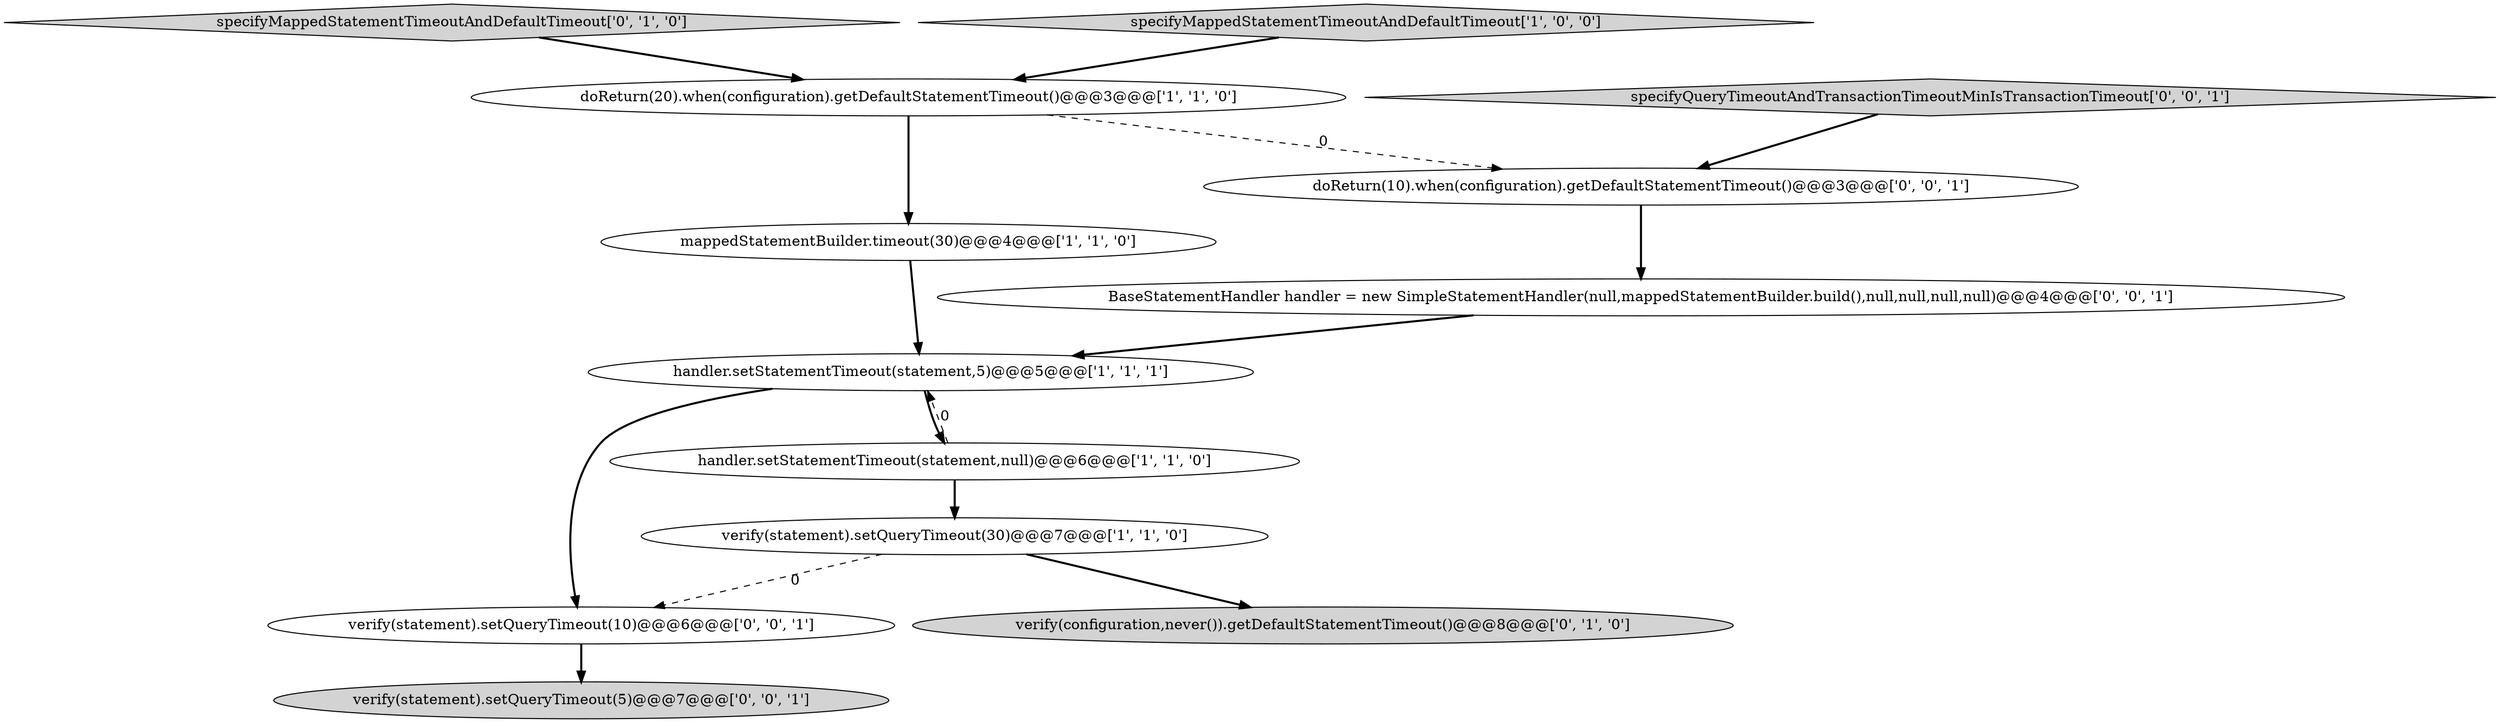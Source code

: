digraph {
7 [style = filled, label = "specifyMappedStatementTimeoutAndDefaultTimeout['0', '1', '0']", fillcolor = lightgray, shape = diamond image = "AAA0AAABBB2BBB"];
2 [style = filled, label = "doReturn(20).when(configuration).getDefaultStatementTimeout()@@@3@@@['1', '1', '0']", fillcolor = white, shape = ellipse image = "AAA0AAABBB1BBB"];
5 [style = filled, label = "mappedStatementBuilder.timeout(30)@@@4@@@['1', '1', '0']", fillcolor = white, shape = ellipse image = "AAA0AAABBB1BBB"];
10 [style = filled, label = "BaseStatementHandler handler = new SimpleStatementHandler(null,mappedStatementBuilder.build(),null,null,null,null)@@@4@@@['0', '0', '1']", fillcolor = white, shape = ellipse image = "AAA0AAABBB3BBB"];
11 [style = filled, label = "verify(statement).setQueryTimeout(10)@@@6@@@['0', '0', '1']", fillcolor = white, shape = ellipse image = "AAA0AAABBB3BBB"];
6 [style = filled, label = "verify(configuration,never()).getDefaultStatementTimeout()@@@8@@@['0', '1', '0']", fillcolor = lightgray, shape = ellipse image = "AAA1AAABBB2BBB"];
3 [style = filled, label = "handler.setStatementTimeout(statement,5)@@@5@@@['1', '1', '1']", fillcolor = white, shape = ellipse image = "AAA0AAABBB1BBB"];
9 [style = filled, label = "doReturn(10).when(configuration).getDefaultStatementTimeout()@@@3@@@['0', '0', '1']", fillcolor = white, shape = ellipse image = "AAA0AAABBB3BBB"];
12 [style = filled, label = "verify(statement).setQueryTimeout(5)@@@7@@@['0', '0', '1']", fillcolor = lightgray, shape = ellipse image = "AAA0AAABBB3BBB"];
0 [style = filled, label = "handler.setStatementTimeout(statement,null)@@@6@@@['1', '1', '0']", fillcolor = white, shape = ellipse image = "AAA0AAABBB1BBB"];
8 [style = filled, label = "specifyQueryTimeoutAndTransactionTimeoutMinIsTransactionTimeout['0', '0', '1']", fillcolor = lightgray, shape = diamond image = "AAA0AAABBB3BBB"];
4 [style = filled, label = "specifyMappedStatementTimeoutAndDefaultTimeout['1', '0', '0']", fillcolor = lightgray, shape = diamond image = "AAA0AAABBB1BBB"];
1 [style = filled, label = "verify(statement).setQueryTimeout(30)@@@7@@@['1', '1', '0']", fillcolor = white, shape = ellipse image = "AAA0AAABBB1BBB"];
9->10 [style = bold, label=""];
2->9 [style = dashed, label="0"];
5->3 [style = bold, label=""];
0->3 [style = dashed, label="0"];
3->11 [style = bold, label=""];
8->9 [style = bold, label=""];
11->12 [style = bold, label=""];
1->11 [style = dashed, label="0"];
3->0 [style = bold, label=""];
1->6 [style = bold, label=""];
0->1 [style = bold, label=""];
10->3 [style = bold, label=""];
4->2 [style = bold, label=""];
2->5 [style = bold, label=""];
7->2 [style = bold, label=""];
}

